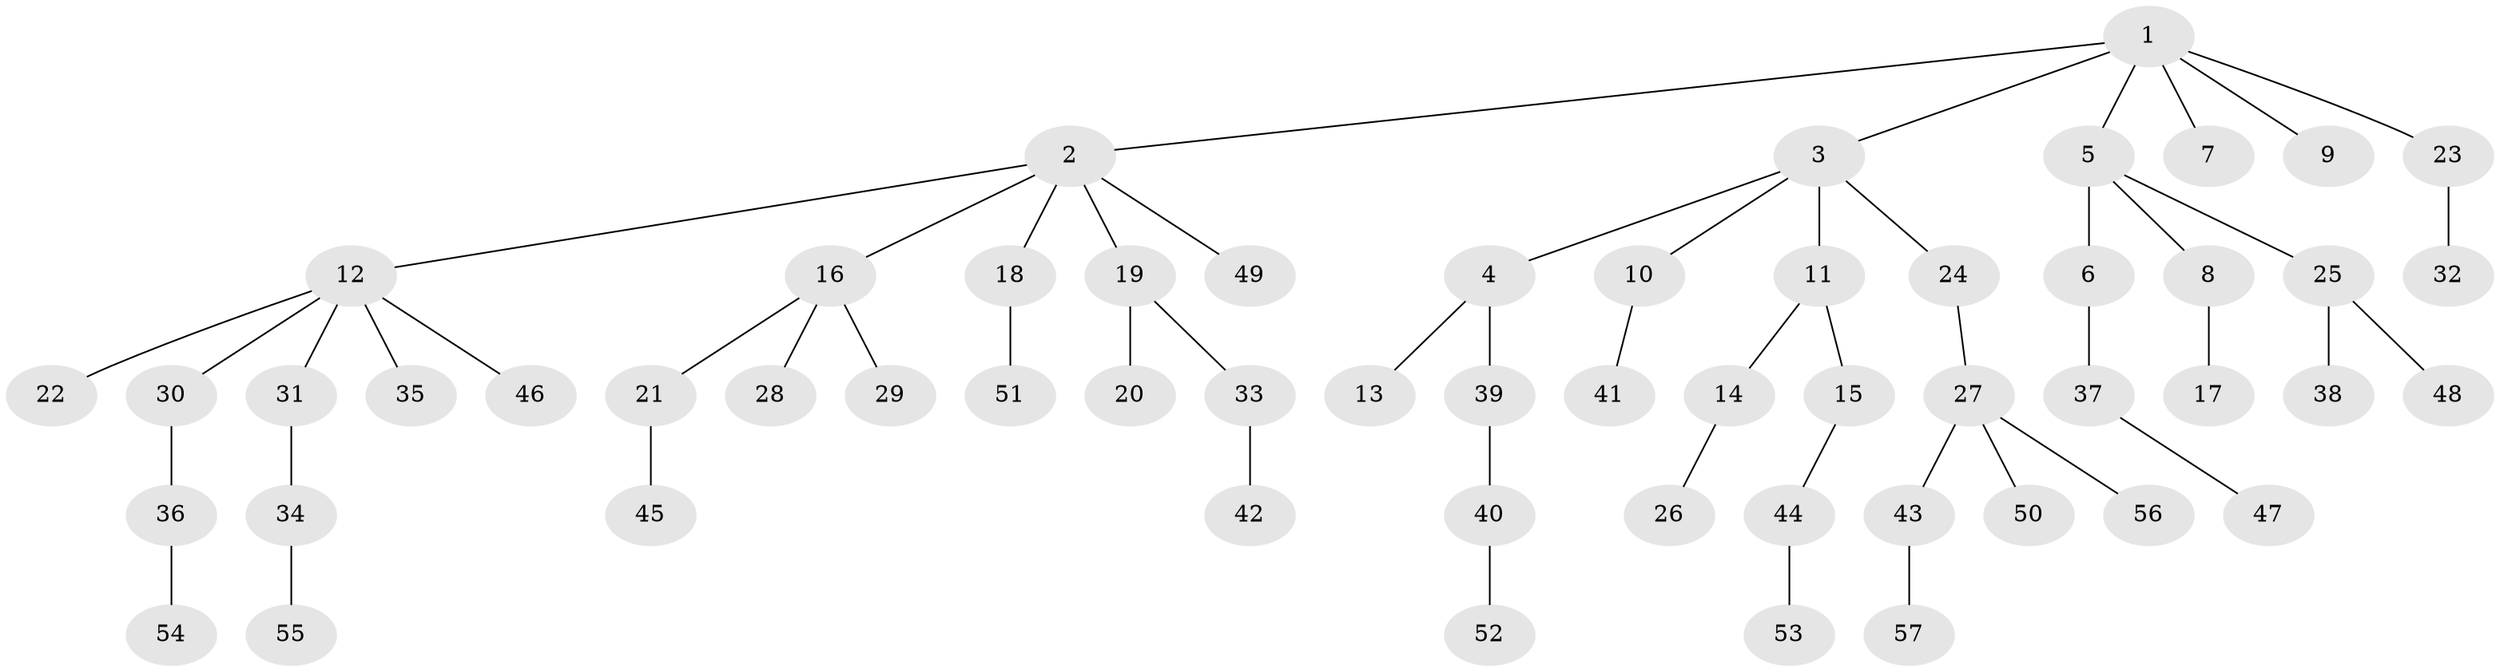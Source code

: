 // Generated by graph-tools (version 1.1) at 2025/26/03/09/25 03:26:26]
// undirected, 57 vertices, 56 edges
graph export_dot {
graph [start="1"]
  node [color=gray90,style=filled];
  1;
  2;
  3;
  4;
  5;
  6;
  7;
  8;
  9;
  10;
  11;
  12;
  13;
  14;
  15;
  16;
  17;
  18;
  19;
  20;
  21;
  22;
  23;
  24;
  25;
  26;
  27;
  28;
  29;
  30;
  31;
  32;
  33;
  34;
  35;
  36;
  37;
  38;
  39;
  40;
  41;
  42;
  43;
  44;
  45;
  46;
  47;
  48;
  49;
  50;
  51;
  52;
  53;
  54;
  55;
  56;
  57;
  1 -- 2;
  1 -- 3;
  1 -- 5;
  1 -- 7;
  1 -- 9;
  1 -- 23;
  2 -- 12;
  2 -- 16;
  2 -- 18;
  2 -- 19;
  2 -- 49;
  3 -- 4;
  3 -- 10;
  3 -- 11;
  3 -- 24;
  4 -- 13;
  4 -- 39;
  5 -- 6;
  5 -- 8;
  5 -- 25;
  6 -- 37;
  8 -- 17;
  10 -- 41;
  11 -- 14;
  11 -- 15;
  12 -- 22;
  12 -- 30;
  12 -- 31;
  12 -- 35;
  12 -- 46;
  14 -- 26;
  15 -- 44;
  16 -- 21;
  16 -- 28;
  16 -- 29;
  18 -- 51;
  19 -- 20;
  19 -- 33;
  21 -- 45;
  23 -- 32;
  24 -- 27;
  25 -- 38;
  25 -- 48;
  27 -- 43;
  27 -- 50;
  27 -- 56;
  30 -- 36;
  31 -- 34;
  33 -- 42;
  34 -- 55;
  36 -- 54;
  37 -- 47;
  39 -- 40;
  40 -- 52;
  43 -- 57;
  44 -- 53;
}

